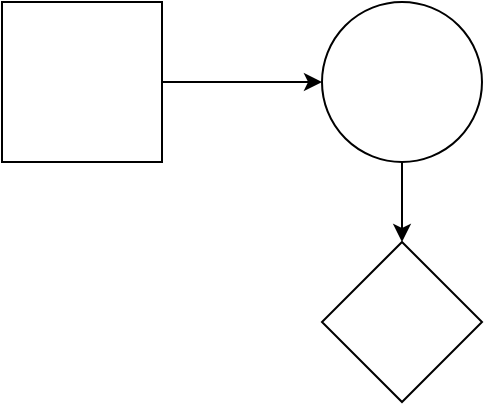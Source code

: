 <mxfile version="21.6.5" type="github">
  <diagram id="fH_3o445tqSWc6pwEerC" name="Page-1">
    <mxGraphModel dx="1362" dy="795" grid="1" gridSize="10" guides="1" tooltips="1" connect="1" arrows="1" fold="1" page="1" pageScale="1" pageWidth="850" pageHeight="1100" math="0" shadow="0">
      <root>
        <mxCell id="0" />
        <mxCell id="1" parent="0" />
        <mxCell id="4" style="edgeStyle=none;html=1;exitX=1;exitY=0.5;exitDx=0;exitDy=0;" parent="1" source="2" target="5" edge="1">
          <mxGeometry relative="1" as="geometry">
            <mxPoint x="240" y="80" as="targetPoint" />
          </mxGeometry>
        </mxCell>
        <mxCell id="2" value="" style="whiteSpace=wrap;html=1;aspect=fixed;" parent="1" vertex="1">
          <mxGeometry x="80" y="40" width="80" height="80" as="geometry" />
        </mxCell>
        <mxCell id="lEiDfKZdS_EX8AA0cej5-7" style="edgeStyle=orthogonalEdgeStyle;rounded=0;orthogonalLoop=1;jettySize=auto;html=1;exitX=0.5;exitY=1;exitDx=0;exitDy=0;entryX=0.5;entryY=0;entryDx=0;entryDy=0;" edge="1" parent="1" source="5" target="lEiDfKZdS_EX8AA0cej5-5">
          <mxGeometry relative="1" as="geometry" />
        </mxCell>
        <mxCell id="5" value="" style="ellipse;whiteSpace=wrap;html=1;aspect=fixed;" parent="1" vertex="1">
          <mxGeometry x="240" y="40" width="80" height="80" as="geometry" />
        </mxCell>
        <mxCell id="lEiDfKZdS_EX8AA0cej5-5" value="" style="rhombus;whiteSpace=wrap;html=1;" vertex="1" parent="1">
          <mxGeometry x="240" y="160" width="80" height="80" as="geometry" />
        </mxCell>
      </root>
    </mxGraphModel>
  </diagram>
</mxfile>

